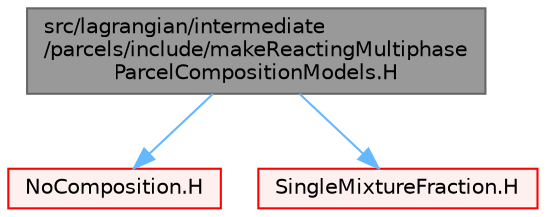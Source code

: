 digraph "src/lagrangian/intermediate/parcels/include/makeReactingMultiphaseParcelCompositionModels.H"
{
 // LATEX_PDF_SIZE
  bgcolor="transparent";
  edge [fontname=Helvetica,fontsize=10,labelfontname=Helvetica,labelfontsize=10];
  node [fontname=Helvetica,fontsize=10,shape=box,height=0.2,width=0.4];
  Node1 [id="Node000001",label="src/lagrangian/intermediate\l/parcels/include/makeReactingMultiphase\lParcelCompositionModels.H",height=0.2,width=0.4,color="gray40", fillcolor="grey60", style="filled", fontcolor="black",tooltip=" "];
  Node1 -> Node2 [id="edge1_Node000001_Node000002",color="steelblue1",style="solid",tooltip=" "];
  Node2 [id="Node000002",label="NoComposition.H",height=0.2,width=0.4,color="red", fillcolor="#FFF0F0", style="filled",URL="$NoComposition_8H.html",tooltip=" "];
  Node1 -> Node410 [id="edge2_Node000001_Node000410",color="steelblue1",style="solid",tooltip=" "];
  Node410 [id="Node000410",label="SingleMixtureFraction.H",height=0.2,width=0.4,color="red", fillcolor="#FFF0F0", style="filled",URL="$SingleMixtureFraction_8H.html",tooltip=" "];
}
